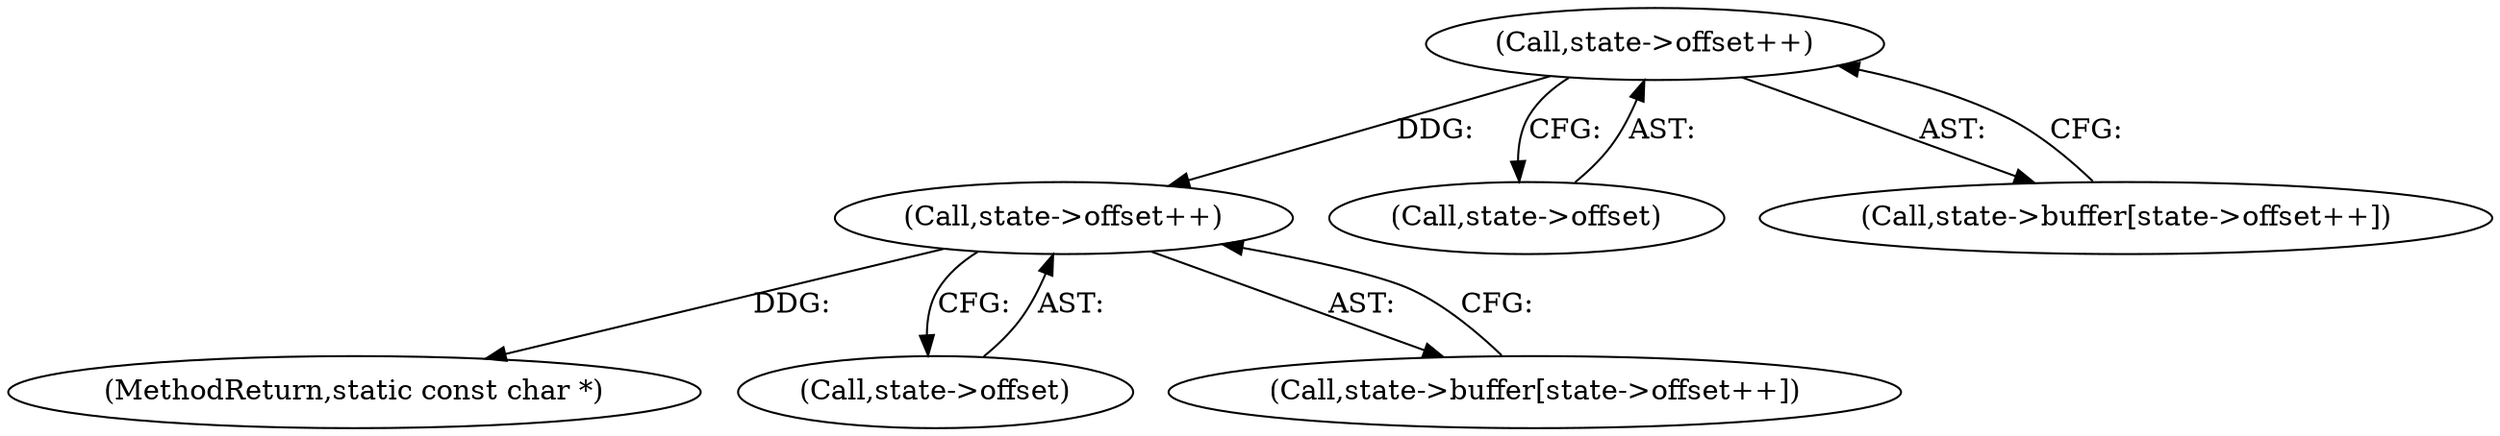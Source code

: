 digraph "0_ext-http_3724cd76a28be1d6049b5537232e97ac@pointer" {
"1000227" [label="(Call,state->offset++)"];
"1000139" [label="(Call,state->offset++)"];
"1000281" [label="(MethodReturn,static const char *)"];
"1000227" [label="(Call,state->offset++)"];
"1000139" [label="(Call,state->offset++)"];
"1000140" [label="(Call,state->offset)"];
"1000135" [label="(Call,state->buffer[state->offset++])"];
"1000228" [label="(Call,state->offset)"];
"1000223" [label="(Call,state->buffer[state->offset++])"];
"1000227" -> "1000223"  [label="AST: "];
"1000227" -> "1000228"  [label="CFG: "];
"1000228" -> "1000227"  [label="AST: "];
"1000223" -> "1000227"  [label="CFG: "];
"1000227" -> "1000139"  [label="DDG: "];
"1000139" -> "1000135"  [label="AST: "];
"1000139" -> "1000140"  [label="CFG: "];
"1000140" -> "1000139"  [label="AST: "];
"1000135" -> "1000139"  [label="CFG: "];
"1000139" -> "1000281"  [label="DDG: "];
}
